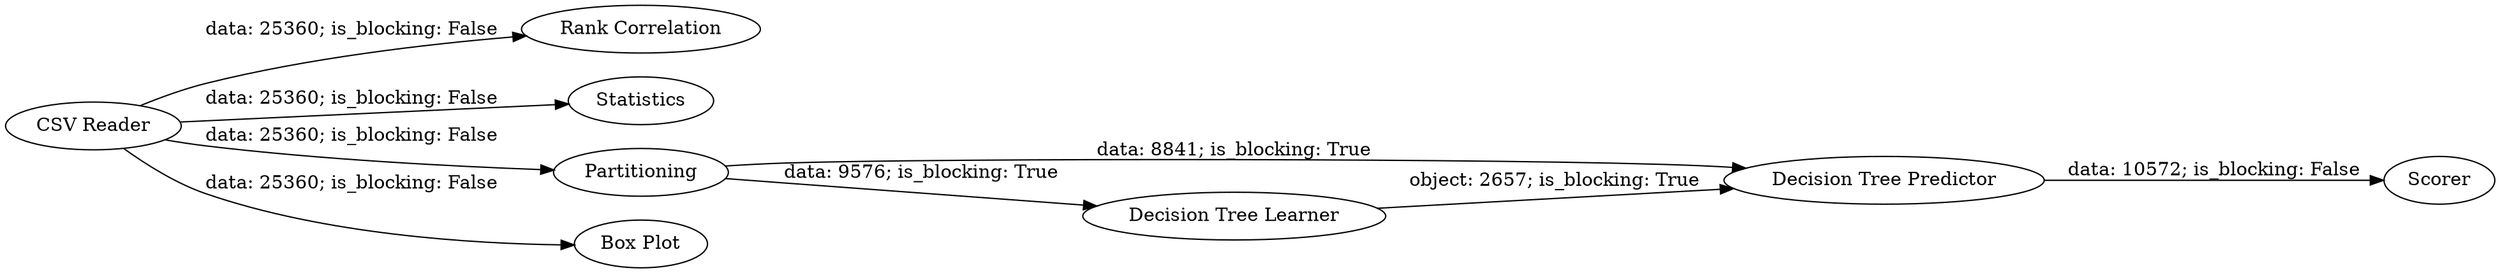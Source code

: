 digraph {
	"4031508740847827386_4" [label="Rank Correlation"]
	"4031508740847827386_8" [label="Decision Tree Predictor"]
	"4031508740847827386_7" [label="Decision Tree Learner"]
	"4031508740847827386_2" [label=Statistics]
	"4031508740847827386_9" [label=Scorer]
	"4031508740847827386_1" [label="CSV Reader"]
	"4031508740847827386_6" [label=Partitioning]
	"4031508740847827386_5" [label="Box Plot"]
	"4031508740847827386_1" -> "4031508740847827386_5" [label="data: 25360; is_blocking: False"]
	"4031508740847827386_7" -> "4031508740847827386_8" [label="object: 2657; is_blocking: True"]
	"4031508740847827386_8" -> "4031508740847827386_9" [label="data: 10572; is_blocking: False"]
	"4031508740847827386_6" -> "4031508740847827386_7" [label="data: 9576; is_blocking: True"]
	"4031508740847827386_6" -> "4031508740847827386_8" [label="data: 8841; is_blocking: True"]
	"4031508740847827386_1" -> "4031508740847827386_2" [label="data: 25360; is_blocking: False"]
	"4031508740847827386_1" -> "4031508740847827386_4" [label="data: 25360; is_blocking: False"]
	"4031508740847827386_1" -> "4031508740847827386_6" [label="data: 25360; is_blocking: False"]
	rankdir=LR
}

